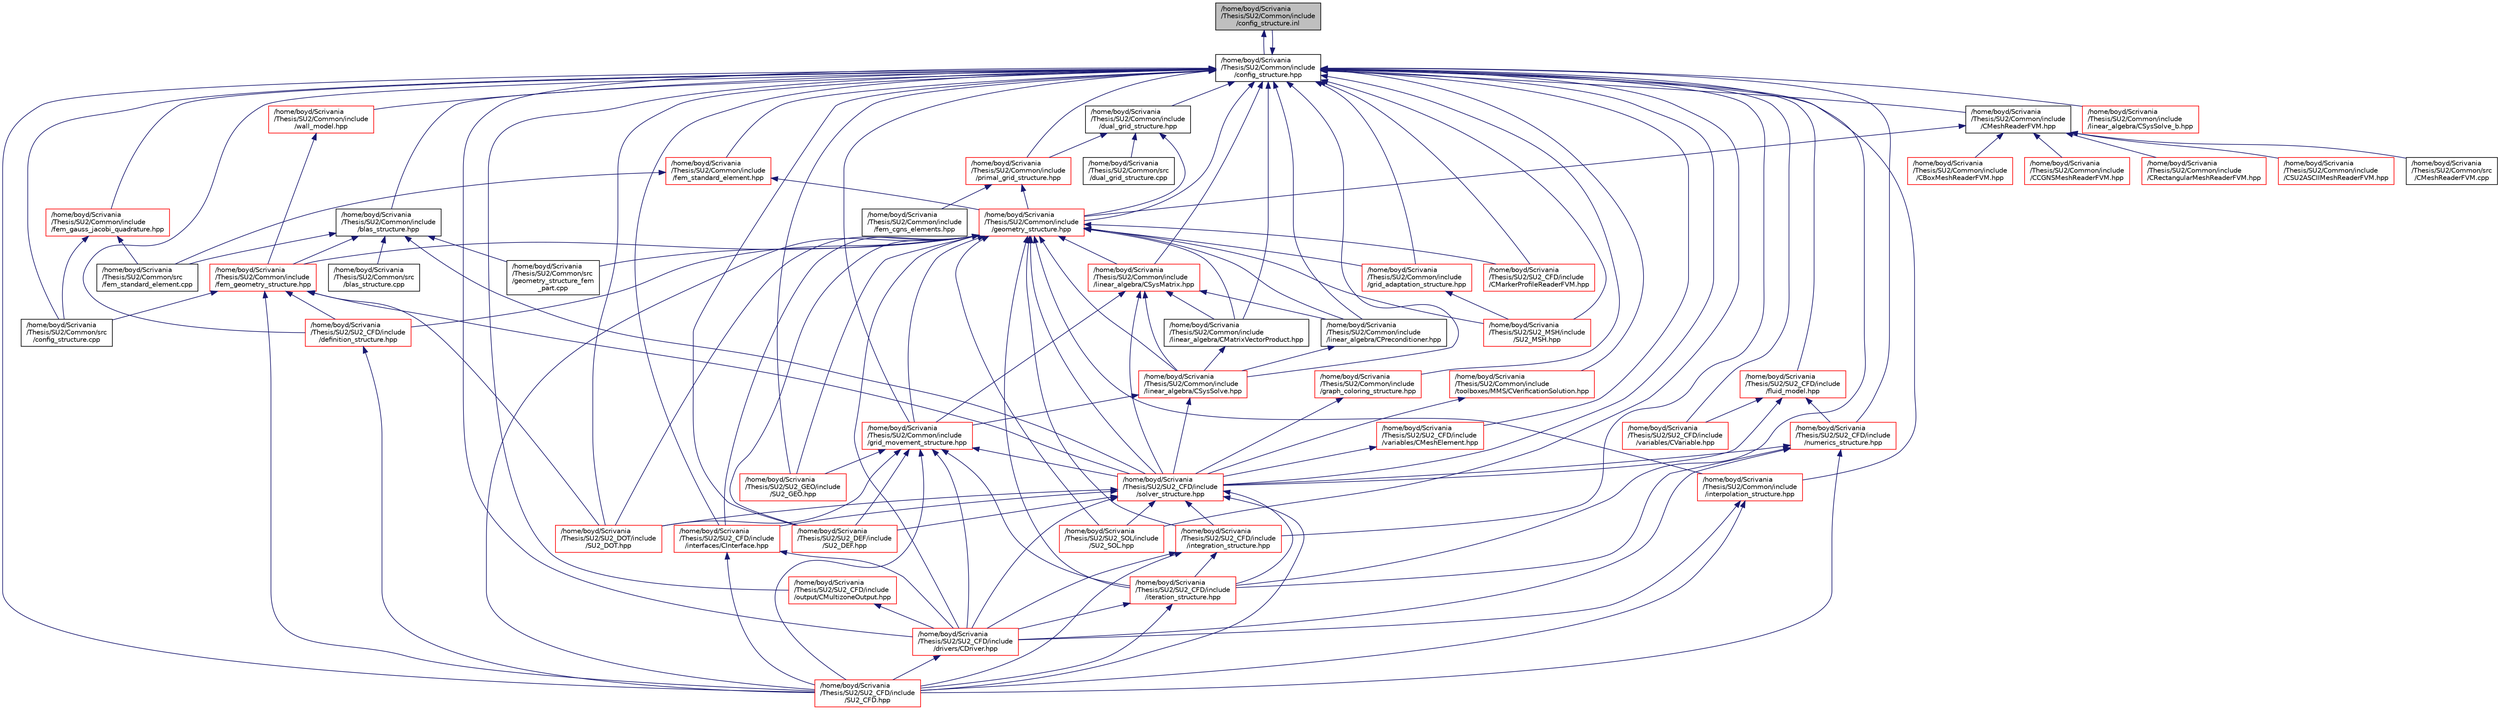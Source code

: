 digraph "/home/boyd/Scrivania/Thesis/SU2/Common/include/config_structure.inl"
{
  edge [fontname="Helvetica",fontsize="10",labelfontname="Helvetica",labelfontsize="10"];
  node [fontname="Helvetica",fontsize="10",shape=record];
  Node27 [label="/home/boyd/Scrivania\l/Thesis/SU2/Common/include\l/config_structure.inl",height=0.2,width=0.4,color="black", fillcolor="grey75", style="filled", fontcolor="black"];
  Node27 -> Node28 [dir="back",color="midnightblue",fontsize="10",style="solid",fontname="Helvetica"];
  Node28 [label="/home/boyd/Scrivania\l/Thesis/SU2/Common/include\l/config_structure.hpp",height=0.2,width=0.4,color="black", fillcolor="white", style="filled",URL="$config__structure_8hpp.html",tooltip="All the information about the definition of the physical problem. The subroutines and functions are i..."];
  Node28 -> Node29 [dir="back",color="midnightblue",fontsize="10",style="solid",fontname="Helvetica"];
  Node29 [label="/home/boyd/Scrivania\l/Thesis/SU2/Common/include\l/blas_structure.hpp",height=0.2,width=0.4,color="black", fillcolor="white", style="filled",URL="$blas__structure_8hpp.html",tooltip="Include files and headers of the functions for matrix and vector operations, which are typically foun..."];
  Node29 -> Node30 [dir="back",color="midnightblue",fontsize="10",style="solid",fontname="Helvetica"];
  Node30 [label="/home/boyd/Scrivania\l/Thesis/SU2/Common/include\l/fem_geometry_structure.hpp",height=0.2,width=0.4,color="red", fillcolor="white", style="filled",URL="$fem__geometry__structure_8hpp.html",tooltip="Headers of the main subroutines for creating the geometrical structure for the FEM solver..."];
  Node30 -> Node31 [dir="back",color="midnightblue",fontsize="10",style="solid",fontname="Helvetica"];
  Node31 [label="/home/boyd/Scrivania\l/Thesis/SU2/Common/src\l/config_structure.cpp",height=0.2,width=0.4,color="black", fillcolor="white", style="filled",URL="$config__structure_8cpp.html",tooltip="Main file for managing the config file. "];
  Node30 -> Node34 [dir="back",color="midnightblue",fontsize="10",style="solid",fontname="Helvetica"];
  Node34 [label="/home/boyd/Scrivania\l/Thesis/SU2/SU2_CFD/include\l/definition_structure.hpp",height=0.2,width=0.4,color="red", fillcolor="white", style="filled",URL="$definition__structure_8hpp.html",tooltip="Headers of the main subroutines used by SU2_CFD. The subroutines and functions are in the definition_..."];
  Node34 -> Node35 [dir="back",color="midnightblue",fontsize="10",style="solid",fontname="Helvetica"];
  Node35 [label="/home/boyd/Scrivania\l/Thesis/SU2/SU2_CFD/include\l/SU2_CFD.hpp",height=0.2,width=0.4,color="red", fillcolor="white", style="filled",URL="$_s_u2___c_f_d_8hpp.html",tooltip="Headers of the main subroutines of the code SU2_CFD. The subroutines and functions are in the SU2_CFD..."];
  Node30 -> Node41 [dir="back",color="midnightblue",fontsize="10",style="solid",fontname="Helvetica"];
  Node41 [label="/home/boyd/Scrivania\l/Thesis/SU2/SU2_CFD/include\l/solver_structure.hpp",height=0.2,width=0.4,color="red", fillcolor="white", style="filled",URL="$solver__structure_8hpp.html",tooltip="Headers of the main subroutines for solving partial differential equations. The subroutines and funct..."];
  Node41 -> Node42 [dir="back",color="midnightblue",fontsize="10",style="solid",fontname="Helvetica"];
  Node42 [label="/home/boyd/Scrivania\l/Thesis/SU2/SU2_CFD/include\l/iteration_structure.hpp",height=0.2,width=0.4,color="red", fillcolor="white", style="filled",URL="$iteration__structure_8hpp.html",tooltip="Headers of the iteration classes used by SU2_CFD. Each CIteration class represents an available physi..."];
  Node42 -> Node43 [dir="back",color="midnightblue",fontsize="10",style="solid",fontname="Helvetica"];
  Node43 [label="/home/boyd/Scrivania\l/Thesis/SU2/SU2_CFD/include\l/drivers/CDriver.hpp",height=0.2,width=0.4,color="red", fillcolor="white", style="filled",URL="$_c_driver_8hpp.html"];
  Node43 -> Node35 [dir="back",color="midnightblue",fontsize="10",style="solid",fontname="Helvetica"];
  Node42 -> Node35 [dir="back",color="midnightblue",fontsize="10",style="solid",fontname="Helvetica"];
  Node41 -> Node54 [dir="back",color="midnightblue",fontsize="10",style="solid",fontname="Helvetica"];
  Node54 [label="/home/boyd/Scrivania\l/Thesis/SU2/SU2_CFD/include\l/integration_structure.hpp",height=0.2,width=0.4,color="red", fillcolor="white", style="filled",URL="$integration__structure_8hpp.html",tooltip="Headers of the main subroutines for space and time integration. The subroutines and functions are in ..."];
  Node54 -> Node42 [dir="back",color="midnightblue",fontsize="10",style="solid",fontname="Helvetica"];
  Node54 -> Node43 [dir="back",color="midnightblue",fontsize="10",style="solid",fontname="Helvetica"];
  Node54 -> Node35 [dir="back",color="midnightblue",fontsize="10",style="solid",fontname="Helvetica"];
  Node41 -> Node43 [dir="back",color="midnightblue",fontsize="10",style="solid",fontname="Helvetica"];
  Node41 -> Node57 [dir="back",color="midnightblue",fontsize="10",style="solid",fontname="Helvetica"];
  Node57 [label="/home/boyd/Scrivania\l/Thesis/SU2/SU2_CFD/include\l/interfaces/CInterface.hpp",height=0.2,width=0.4,color="red", fillcolor="white", style="filled",URL="$_c_interface_8hpp.html",tooltip="Declarations and inlines of the transfer structure. The subroutines and functions are in the physics ..."];
  Node57 -> Node43 [dir="back",color="midnightblue",fontsize="10",style="solid",fontname="Helvetica"];
  Node57 -> Node35 [dir="back",color="midnightblue",fontsize="10",style="solid",fontname="Helvetica"];
  Node41 -> Node35 [dir="back",color="midnightblue",fontsize="10",style="solid",fontname="Helvetica"];
  Node41 -> Node110 [dir="back",color="midnightblue",fontsize="10",style="solid",fontname="Helvetica"];
  Node110 [label="/home/boyd/Scrivania\l/Thesis/SU2/SU2_DEF/include\l/SU2_DEF.hpp",height=0.2,width=0.4,color="red", fillcolor="white", style="filled",URL="$_s_u2___d_e_f_8hpp.html",tooltip="Headers of the main subroutines of the code SU2_DEF. The subroutines and functions are in the SU2_DEF..."];
  Node41 -> Node112 [dir="back",color="midnightblue",fontsize="10",style="solid",fontname="Helvetica"];
  Node112 [label="/home/boyd/Scrivania\l/Thesis/SU2/SU2_SOL/include\l/SU2_SOL.hpp",height=0.2,width=0.4,color="red", fillcolor="white", style="filled",URL="$_s_u2___s_o_l_8hpp.html",tooltip="Headers of the main subroutines of the code SU2_SOL. The subroutines and functions are in the SU2_SOL..."];
  Node41 -> Node114 [dir="back",color="midnightblue",fontsize="10",style="solid",fontname="Helvetica"];
  Node114 [label="/home/boyd/Scrivania\l/Thesis/SU2/SU2_DOT/include\l/SU2_DOT.hpp",height=0.2,width=0.4,color="red", fillcolor="white", style="filled",URL="$_s_u2___d_o_t_8hpp.html",tooltip="Headers of the main subroutines of the code SU2_DOT. The subroutines and functions are in the SU2_DOT..."];
  Node30 -> Node35 [dir="back",color="midnightblue",fontsize="10",style="solid",fontname="Helvetica"];
  Node30 -> Node114 [dir="back",color="midnightblue",fontsize="10",style="solid",fontname="Helvetica"];
  Node29 -> Node118 [dir="back",color="midnightblue",fontsize="10",style="solid",fontname="Helvetica"];
  Node118 [label="/home/boyd/Scrivania\l/Thesis/SU2/Common/src\l/blas_structure.cpp",height=0.2,width=0.4,color="black", fillcolor="white", style="filled",URL="$blas__structure_8cpp.html",tooltip="Implementation of the functions that either simulate BLAS functionality or interface to an actual BLA..."];
  Node29 -> Node119 [dir="back",color="midnightblue",fontsize="10",style="solid",fontname="Helvetica"];
  Node119 [label="/home/boyd/Scrivania\l/Thesis/SU2/Common/src\l/fem_standard_element.cpp",height=0.2,width=0.4,color="black", fillcolor="white", style="filled",URL="$fem__standard__element_8cpp.html",tooltip="Functions for the FEM standard elements. "];
  Node29 -> Node120 [dir="back",color="midnightblue",fontsize="10",style="solid",fontname="Helvetica"];
  Node120 [label="/home/boyd/Scrivania\l/Thesis/SU2/Common/src\l/geometry_structure_fem\l_part.cpp",height=0.2,width=0.4,color="black", fillcolor="white", style="filled",URL="$geometry__structure__fem__part_8cpp.html",tooltip="Main subroutines for distributin the grid for the Fluid FEM solver. "];
  Node29 -> Node41 [dir="back",color="midnightblue",fontsize="10",style="solid",fontname="Helvetica"];
  Node28 -> Node27 [dir="back",color="midnightblue",fontsize="10",style="solid",fontname="Helvetica"];
  Node28 -> Node121 [dir="back",color="midnightblue",fontsize="10",style="solid",fontname="Helvetica"];
  Node121 [label="/home/boyd/Scrivania\l/Thesis/SU2/Common/include\l/CMeshReaderFVM.hpp",height=0.2,width=0.4,color="black", fillcolor="white", style="filled",URL="$_c_mesh_reader_f_v_m_8hpp.html",tooltip="Header file for the class CMeshReaderFVM. The implementations are in the CMeshReaderFVM.cpp file. "];
  Node121 -> Node122 [dir="back",color="midnightblue",fontsize="10",style="solid",fontname="Helvetica"];
  Node122 [label="/home/boyd/Scrivania\l/Thesis/SU2/Common/include\l/CBoxMeshReaderFVM.hpp",height=0.2,width=0.4,color="red", fillcolor="white", style="filled",URL="$_c_box_mesh_reader_f_v_m_8hpp.html",tooltip="Header file for the class CBoxMeshReaderFVM. The implementations are in the CBoxMeshReaderFVM.cpp file. "];
  Node121 -> Node125 [dir="back",color="midnightblue",fontsize="10",style="solid",fontname="Helvetica"];
  Node125 [label="/home/boyd/Scrivania\l/Thesis/SU2/Common/include\l/CCGNSMeshReaderFVM.hpp",height=0.2,width=0.4,color="red", fillcolor="white", style="filled",URL="$_c_c_g_n_s_mesh_reader_f_v_m_8hpp.html",tooltip="Header file for the class CCGNSMeshReaderFVM. The implementations are in the CCGNSMeshReaderFVM.cpp file. "];
  Node121 -> Node127 [dir="back",color="midnightblue",fontsize="10",style="solid",fontname="Helvetica"];
  Node127 [label="/home/boyd/Scrivania\l/Thesis/SU2/Common/include\l/geometry_structure.hpp",height=0.2,width=0.4,color="red", fillcolor="white", style="filled",URL="$geometry__structure_8hpp.html",tooltip="Headers of the main subroutines for creating the geometrical structure. The subroutines and functions..."];
  Node127 -> Node30 [dir="back",color="midnightblue",fontsize="10",style="solid",fontname="Helvetica"];
  Node127 -> Node130 [dir="back",color="midnightblue",fontsize="10",style="solid",fontname="Helvetica"];
  Node130 [label="/home/boyd/Scrivania\l/Thesis/SU2/Common/include\l/grid_adaptation_structure.hpp",height=0.2,width=0.4,color="red", fillcolor="white", style="filled",URL="$grid__adaptation__structure_8hpp.html",tooltip="Headers of the main subroutines for doing the numerical grid adaptation. "];
  Node130 -> Node132 [dir="back",color="midnightblue",fontsize="10",style="solid",fontname="Helvetica"];
  Node132 [label="/home/boyd/Scrivania\l/Thesis/SU2/SU2_MSH/include\l/SU2_MSH.hpp",height=0.2,width=0.4,color="red", fillcolor="white", style="filled",URL="$_s_u2___m_s_h_8hpp.html",tooltip="Headers of the main subroutines of the code SU2_MSH. The subroutines and functions are in the SU2_MSH..."];
  Node127 -> Node134 [dir="back",color="midnightblue",fontsize="10",style="solid",fontname="Helvetica"];
  Node134 [label="/home/boyd/Scrivania\l/Thesis/SU2/Common/include\l/grid_movement_structure.hpp",height=0.2,width=0.4,color="red", fillcolor="white", style="filled",URL="$grid__movement__structure_8hpp.html",tooltip="Headers of the main subroutines for doing the numerical grid movement (including volumetric movement..."];
  Node134 -> Node41 [dir="back",color="midnightblue",fontsize="10",style="solid",fontname="Helvetica"];
  Node134 -> Node42 [dir="back",color="midnightblue",fontsize="10",style="solid",fontname="Helvetica"];
  Node134 -> Node43 [dir="back",color="midnightblue",fontsize="10",style="solid",fontname="Helvetica"];
  Node134 -> Node35 [dir="back",color="midnightblue",fontsize="10",style="solid",fontname="Helvetica"];
  Node134 -> Node136 [dir="back",color="midnightblue",fontsize="10",style="solid",fontname="Helvetica"];
  Node136 [label="/home/boyd/Scrivania\l/Thesis/SU2/SU2_GEO/include\l/SU2_GEO.hpp",height=0.2,width=0.4,color="red", fillcolor="white", style="filled",URL="$_s_u2___g_e_o_8hpp.html",tooltip="Headers of the main subroutines of the code SU2_GEO. The subroutines and functions are in the SU2_GEO..."];
  Node134 -> Node110 [dir="back",color="midnightblue",fontsize="10",style="solid",fontname="Helvetica"];
  Node134 -> Node114 [dir="back",color="midnightblue",fontsize="10",style="solid",fontname="Helvetica"];
  Node127 -> Node138 [dir="back",color="midnightblue",fontsize="10",style="solid",fontname="Helvetica"];
  Node138 [label="/home/boyd/Scrivania\l/Thesis/SU2/Common/include\l/linear_algebra/CSysMatrix.hpp",height=0.2,width=0.4,color="red", fillcolor="white", style="filled",URL="$_c_sys_matrix_8hpp.html"];
  Node138 -> Node134 [dir="back",color="midnightblue",fontsize="10",style="solid",fontname="Helvetica"];
  Node138 -> Node139 [dir="back",color="midnightblue",fontsize="10",style="solid",fontname="Helvetica"];
  Node139 [label="/home/boyd/Scrivania\l/Thesis/SU2/Common/include\l/linear_algebra/CSysSolve.hpp",height=0.2,width=0.4,color="red", fillcolor="white", style="filled",URL="$_c_sys_solve_8hpp.html"];
  Node139 -> Node134 [dir="back",color="midnightblue",fontsize="10",style="solid",fontname="Helvetica"];
  Node139 -> Node41 [dir="back",color="midnightblue",fontsize="10",style="solid",fontname="Helvetica"];
  Node138 -> Node142 [dir="back",color="midnightblue",fontsize="10",style="solid",fontname="Helvetica"];
  Node142 [label="/home/boyd/Scrivania\l/Thesis/SU2/Common/include\l/linear_algebra/CMatrixVectorProduct.hpp",height=0.2,width=0.4,color="black", fillcolor="white", style="filled",URL="$_c_matrix_vector_product_8hpp.html",tooltip="Headers for the classes related to sparse matrix-vector product wrappers. The actual operations are c..."];
  Node142 -> Node139 [dir="back",color="midnightblue",fontsize="10",style="solid",fontname="Helvetica"];
  Node138 -> Node143 [dir="back",color="midnightblue",fontsize="10",style="solid",fontname="Helvetica"];
  Node143 [label="/home/boyd/Scrivania\l/Thesis/SU2/Common/include\l/linear_algebra/CPreconditioner.hpp",height=0.2,width=0.4,color="black", fillcolor="white", style="filled",URL="$_c_preconditioner_8hpp.html",tooltip="Headers for the classes related to linear preconditioner wrappers. The actual operations are currentl..."];
  Node143 -> Node139 [dir="back",color="midnightblue",fontsize="10",style="solid",fontname="Helvetica"];
  Node138 -> Node41 [dir="back",color="midnightblue",fontsize="10",style="solid",fontname="Helvetica"];
  Node127 -> Node139 [dir="back",color="midnightblue",fontsize="10",style="solid",fontname="Helvetica"];
  Node127 -> Node142 [dir="back",color="midnightblue",fontsize="10",style="solid",fontname="Helvetica"];
  Node127 -> Node143 [dir="back",color="midnightblue",fontsize="10",style="solid",fontname="Helvetica"];
  Node127 -> Node146 [dir="back",color="midnightblue",fontsize="10",style="solid",fontname="Helvetica"];
  Node146 [label="/home/boyd/Scrivania\l/Thesis/SU2/Common/include\l/interpolation_structure.hpp",height=0.2,width=0.4,color="red", fillcolor="white", style="filled",URL="$interpolation__structure_8hpp.html",tooltip="Headers of the main subroutines used by SU2_FSI. The subroutines and functions are in the interpolati..."];
  Node146 -> Node43 [dir="back",color="midnightblue",fontsize="10",style="solid",fontname="Helvetica"];
  Node146 -> Node35 [dir="back",color="midnightblue",fontsize="10",style="solid",fontname="Helvetica"];
  Node127 -> Node120 [dir="back",color="midnightblue",fontsize="10",style="solid",fontname="Helvetica"];
  Node127 -> Node149 [dir="back",color="midnightblue",fontsize="10",style="solid",fontname="Helvetica"];
  Node149 [label="/home/boyd/Scrivania\l/Thesis/SU2/SU2_CFD/include\l/CMarkerProfileReaderFVM.hpp",height=0.2,width=0.4,color="red", fillcolor="white", style="filled",URL="$_c_marker_profile_reader_f_v_m_8hpp.html",tooltip="Header file for the class CMarkerProfileReaderFVM. The implementations are in the CMarkerProfileReade..."];
  Node127 -> Node34 [dir="back",color="midnightblue",fontsize="10",style="solid",fontname="Helvetica"];
  Node127 -> Node41 [dir="back",color="midnightblue",fontsize="10",style="solid",fontname="Helvetica"];
  Node127 -> Node54 [dir="back",color="midnightblue",fontsize="10",style="solid",fontname="Helvetica"];
  Node127 -> Node42 [dir="back",color="midnightblue",fontsize="10",style="solid",fontname="Helvetica"];
  Node127 -> Node57 [dir="back",color="midnightblue",fontsize="10",style="solid",fontname="Helvetica"];
  Node127 -> Node43 [dir="back",color="midnightblue",fontsize="10",style="solid",fontname="Helvetica"];
  Node127 -> Node35 [dir="back",color="midnightblue",fontsize="10",style="solid",fontname="Helvetica"];
  Node127 -> Node136 [dir="back",color="midnightblue",fontsize="10",style="solid",fontname="Helvetica"];
  Node127 -> Node110 [dir="back",color="midnightblue",fontsize="10",style="solid",fontname="Helvetica"];
  Node127 -> Node112 [dir="back",color="midnightblue",fontsize="10",style="solid",fontname="Helvetica"];
  Node127 -> Node132 [dir="back",color="midnightblue",fontsize="10",style="solid",fontname="Helvetica"];
  Node127 -> Node114 [dir="back",color="midnightblue",fontsize="10",style="solid",fontname="Helvetica"];
  Node121 -> Node154 [dir="back",color="midnightblue",fontsize="10",style="solid",fontname="Helvetica"];
  Node154 [label="/home/boyd/Scrivania\l/Thesis/SU2/Common/include\l/CRectangularMeshReaderFVM.hpp",height=0.2,width=0.4,color="red", fillcolor="white", style="filled",URL="$_c_rectangular_mesh_reader_f_v_m_8hpp.html",tooltip="Header file for the class CRectangularMeshReaderFVM. The implementations are in the CRectangularMeshR..."];
  Node121 -> Node156 [dir="back",color="midnightblue",fontsize="10",style="solid",fontname="Helvetica"];
  Node156 [label="/home/boyd/Scrivania\l/Thesis/SU2/Common/include\l/CSU2ASCIIMeshReaderFVM.hpp",height=0.2,width=0.4,color="red", fillcolor="white", style="filled",URL="$_c_s_u2_a_s_c_i_i_mesh_reader_f_v_m_8hpp.html",tooltip="Header file for the class CSU2ASCIIMeshReaderFVM. The implementations are in the CSU2ASCIIMeshReaderF..."];
  Node121 -> Node158 [dir="back",color="midnightblue",fontsize="10",style="solid",fontname="Helvetica"];
  Node158 [label="/home/boyd/Scrivania\l/Thesis/SU2/Common/src\l/CMeshReaderFVM.cpp",height=0.2,width=0.4,color="black", fillcolor="white", style="filled",URL="$_c_mesh_reader_f_v_m_8cpp.html",tooltip="Helper class that provides the counts for each rank in a linear partitioning given the global count a..."];
  Node28 -> Node159 [dir="back",color="midnightblue",fontsize="10",style="solid",fontname="Helvetica"];
  Node159 [label="/home/boyd/Scrivania\l/Thesis/SU2/Common/include\l/dual_grid_structure.hpp",height=0.2,width=0.4,color="black", fillcolor="white", style="filled",URL="$dual__grid__structure_8hpp.html",tooltip="Headers of the main subroutines for doing the complete dual grid structure. The subroutines and funct..."];
  Node159 -> Node160 [dir="back",color="midnightblue",fontsize="10",style="solid",fontname="Helvetica"];
  Node160 [label="/home/boyd/Scrivania\l/Thesis/SU2/Common/include\l/primal_grid_structure.hpp",height=0.2,width=0.4,color="red", fillcolor="white", style="filled",URL="$primal__grid__structure_8hpp.html",tooltip="Headers of the main subroutines for storing the primal grid structure. The subroutines and functions ..."];
  Node160 -> Node127 [dir="back",color="midnightblue",fontsize="10",style="solid",fontname="Helvetica"];
  Node160 -> Node161 [dir="back",color="midnightblue",fontsize="10",style="solid",fontname="Helvetica"];
  Node161 [label="/home/boyd/Scrivania\l/Thesis/SU2/Common/include\l/fem_cgns_elements.hpp",height=0.2,width=0.4,color="black", fillcolor="white", style="filled",URL="$fem__cgns__elements_8hpp.html",tooltip="Headers of the classes and functions for reading CGNS files with high order elements. The functions are in the cgns_elements.cpp file. "];
  Node159 -> Node127 [dir="back",color="midnightblue",fontsize="10",style="solid",fontname="Helvetica"];
  Node159 -> Node163 [dir="back",color="midnightblue",fontsize="10",style="solid",fontname="Helvetica"];
  Node163 [label="/home/boyd/Scrivania\l/Thesis/SU2/Common/src\l/dual_grid_structure.cpp",height=0.2,width=0.4,color="black", fillcolor="white", style="filled",URL="$dual__grid__structure_8cpp.html",tooltip="Main classes for defining the dual grid. "];
  Node28 -> Node160 [dir="back",color="midnightblue",fontsize="10",style="solid",fontname="Helvetica"];
  Node28 -> Node127 [dir="back",color="midnightblue",fontsize="10",style="solid",fontname="Helvetica"];
  Node28 -> Node164 [dir="back",color="midnightblue",fontsize="10",style="solid",fontname="Helvetica"];
  Node164 [label="/home/boyd/Scrivania\l/Thesis/SU2/Common/include\l/fem_standard_element.hpp",height=0.2,width=0.4,color="red", fillcolor="white", style="filled",URL="$fem__standard__element_8hpp.html",tooltip="Headers of the main functions for the FEM standard elements. The functions are in the fem_standard_el..."];
  Node164 -> Node127 [dir="back",color="midnightblue",fontsize="10",style="solid",fontname="Helvetica"];
  Node164 -> Node119 [dir="back",color="midnightblue",fontsize="10",style="solid",fontname="Helvetica"];
  Node28 -> Node167 [dir="back",color="midnightblue",fontsize="10",style="solid",fontname="Helvetica"];
  Node167 [label="/home/boyd/Scrivania\l/Thesis/SU2/Common/include\l/fem_gauss_jacobi_quadrature.hpp",height=0.2,width=0.4,color="red", fillcolor="white", style="filled",URL="$fem__gauss__jacobi__quadrature_8hpp.html",tooltip="Headers of the functions to compute the integration points of the Gauss Jacobi quadrature rules..."];
  Node167 -> Node31 [dir="back",color="midnightblue",fontsize="10",style="solid",fontname="Helvetica"];
  Node167 -> Node119 [dir="back",color="midnightblue",fontsize="10",style="solid",fontname="Helvetica"];
  Node28 -> Node169 [dir="back",color="midnightblue",fontsize="10",style="solid",fontname="Helvetica"];
  Node169 [label="/home/boyd/Scrivania\l/Thesis/SU2/Common/include\l/wall_model.hpp",height=0.2,width=0.4,color="red", fillcolor="white", style="filled",URL="$wall__model_8hpp.html",tooltip="Headers for the wall model functions for large eddy simulations. "];
  Node169 -> Node30 [dir="back",color="midnightblue",fontsize="10",style="solid",fontname="Helvetica"];
  Node28 -> Node171 [dir="back",color="midnightblue",fontsize="10",style="solid",fontname="Helvetica"];
  Node171 [label="/home/boyd/Scrivania\l/Thesis/SU2/Common/include\l/graph_coloring_structure.hpp",height=0.2,width=0.4,color="red", fillcolor="white", style="filled",URL="$graph__coloring__structure_8hpp.html",tooltip="Include files and headers of the functions to carry out a coloring of a given graph. The functions are in the graph_coloring_structure.cpp file. "];
  Node171 -> Node41 [dir="back",color="midnightblue",fontsize="10",style="solid",fontname="Helvetica"];
  Node28 -> Node130 [dir="back",color="midnightblue",fontsize="10",style="solid",fontname="Helvetica"];
  Node28 -> Node134 [dir="back",color="midnightblue",fontsize="10",style="solid",fontname="Helvetica"];
  Node28 -> Node138 [dir="back",color="midnightblue",fontsize="10",style="solid",fontname="Helvetica"];
  Node28 -> Node139 [dir="back",color="midnightblue",fontsize="10",style="solid",fontname="Helvetica"];
  Node28 -> Node142 [dir="back",color="midnightblue",fontsize="10",style="solid",fontname="Helvetica"];
  Node28 -> Node143 [dir="back",color="midnightblue",fontsize="10",style="solid",fontname="Helvetica"];
  Node28 -> Node146 [dir="back",color="midnightblue",fontsize="10",style="solid",fontname="Helvetica"];
  Node28 -> Node173 [dir="back",color="midnightblue",fontsize="10",style="solid",fontname="Helvetica"];
  Node173 [label="/home/boyd/Scrivania\l/Thesis/SU2/Common/include\l/linear_algebra/CSysSolve_b.hpp",height=0.2,width=0.4,color="red", fillcolor="white", style="filled",URL="$_c_sys_solve__b_8hpp.html"];
  Node28 -> Node174 [dir="back",color="midnightblue",fontsize="10",style="solid",fontname="Helvetica"];
  Node174 [label="/home/boyd/Scrivania\l/Thesis/SU2/Common/include\l/toolboxes/MMS/CVerificationSolution.hpp",height=0.2,width=0.4,color="red", fillcolor="white", style="filled",URL="$_c_verification_solution_8hpp.html",tooltip="Header file for the base class CVerificationSolution. The implementations are in the CVerificationSol..."];
  Node174 -> Node41 [dir="back",color="midnightblue",fontsize="10",style="solid",fontname="Helvetica"];
  Node28 -> Node31 [dir="back",color="midnightblue",fontsize="10",style="solid",fontname="Helvetica"];
  Node28 -> Node200 [dir="back",color="midnightblue",fontsize="10",style="solid",fontname="Helvetica"];
  Node200 [label="/home/boyd/Scrivania\l/Thesis/SU2/SU2_CFD/include\l/fluid_model.hpp",height=0.2,width=0.4,color="red", fillcolor="white", style="filled",URL="$fluid__model_8hpp.html",tooltip="Headers of the main thermodynamic subroutines of the SU2 solvers. "];
  Node200 -> Node41 [dir="back",color="midnightblue",fontsize="10",style="solid",fontname="Helvetica"];
  Node200 -> Node201 [dir="back",color="midnightblue",fontsize="10",style="solid",fontname="Helvetica"];
  Node201 [label="/home/boyd/Scrivania\l/Thesis/SU2/SU2_CFD/include\l/numerics_structure.hpp",height=0.2,width=0.4,color="red", fillcolor="white", style="filled",URL="$numerics__structure_8hpp.html",tooltip="Headers of the main subroutines for the dumerical definition of the problem. The subroutines and func..."];
  Node201 -> Node41 [dir="back",color="midnightblue",fontsize="10",style="solid",fontname="Helvetica"];
  Node201 -> Node42 [dir="back",color="midnightblue",fontsize="10",style="solid",fontname="Helvetica"];
  Node201 -> Node43 [dir="back",color="midnightblue",fontsize="10",style="solid",fontname="Helvetica"];
  Node201 -> Node35 [dir="back",color="midnightblue",fontsize="10",style="solid",fontname="Helvetica"];
  Node200 -> Node227 [dir="back",color="midnightblue",fontsize="10",style="solid",fontname="Helvetica"];
  Node227 [label="/home/boyd/Scrivania\l/Thesis/SU2/SU2_CFD/include\l/variables/CVariable.hpp",height=0.2,width=0.4,color="red", fillcolor="white", style="filled",URL="$_c_variable_8hpp.html",tooltip="Declaration and inlines of the parent class for defining problem variables, function definitions in f..."];
  Node28 -> Node149 [dir="back",color="midnightblue",fontsize="10",style="solid",fontname="Helvetica"];
  Node28 -> Node34 [dir="back",color="midnightblue",fontsize="10",style="solid",fontname="Helvetica"];
  Node28 -> Node201 [dir="back",color="midnightblue",fontsize="10",style="solid",fontname="Helvetica"];
  Node28 -> Node41 [dir="back",color="midnightblue",fontsize="10",style="solid",fontname="Helvetica"];
  Node28 -> Node227 [dir="back",color="midnightblue",fontsize="10",style="solid",fontname="Helvetica"];
  Node28 -> Node280 [dir="back",color="midnightblue",fontsize="10",style="solid",fontname="Helvetica"];
  Node280 [label="/home/boyd/Scrivania\l/Thesis/SU2/SU2_CFD/include\l/variables/CMeshElement.hpp",height=0.2,width=0.4,color="red", fillcolor="white", style="filled",URL="$_c_mesh_element_8hpp.html",tooltip="Declaration and inlines of the class to define the variables of the mesh movement. "];
  Node280 -> Node41 [dir="back",color="midnightblue",fontsize="10",style="solid",fontname="Helvetica"];
  Node28 -> Node54 [dir="back",color="midnightblue",fontsize="10",style="solid",fontname="Helvetica"];
  Node28 -> Node42 [dir="back",color="midnightblue",fontsize="10",style="solid",fontname="Helvetica"];
  Node28 -> Node57 [dir="back",color="midnightblue",fontsize="10",style="solid",fontname="Helvetica"];
  Node28 -> Node43 [dir="back",color="midnightblue",fontsize="10",style="solid",fontname="Helvetica"];
  Node28 -> Node282 [dir="back",color="midnightblue",fontsize="10",style="solid",fontname="Helvetica"];
  Node282 [label="/home/boyd/Scrivania\l/Thesis/SU2/SU2_CFD/include\l/output/CMultizoneOutput.hpp",height=0.2,width=0.4,color="red", fillcolor="white", style="filled",URL="$_c_multizone_output_8hpp.html"];
  Node282 -> Node43 [dir="back",color="midnightblue",fontsize="10",style="solid",fontname="Helvetica"];
  Node28 -> Node35 [dir="back",color="midnightblue",fontsize="10",style="solid",fontname="Helvetica"];
  Node28 -> Node136 [dir="back",color="midnightblue",fontsize="10",style="solid",fontname="Helvetica"];
  Node28 -> Node110 [dir="back",color="midnightblue",fontsize="10",style="solid",fontname="Helvetica"];
  Node28 -> Node112 [dir="back",color="midnightblue",fontsize="10",style="solid",fontname="Helvetica"];
  Node28 -> Node132 [dir="back",color="midnightblue",fontsize="10",style="solid",fontname="Helvetica"];
  Node28 -> Node114 [dir="back",color="midnightblue",fontsize="10",style="solid",fontname="Helvetica"];
}
